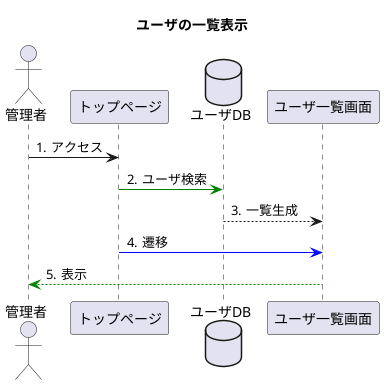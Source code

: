 @startuml
title ユーザの一覧表示

autonumber "#."

actor 管理者
participant トップページ
database ユーザDB
participant ユーザ一覧画面


管理者 -> トップページ:アクセス
トップページ -[#green]> ユーザDB:ユーザ検索
ユーザDB --> ユーザ一覧画面:一覧生成
トップページ -[#blue]> ユーザ一覧画面:遷移

ユーザ一覧画面 --[#green]> 管理者:表示
@enduml